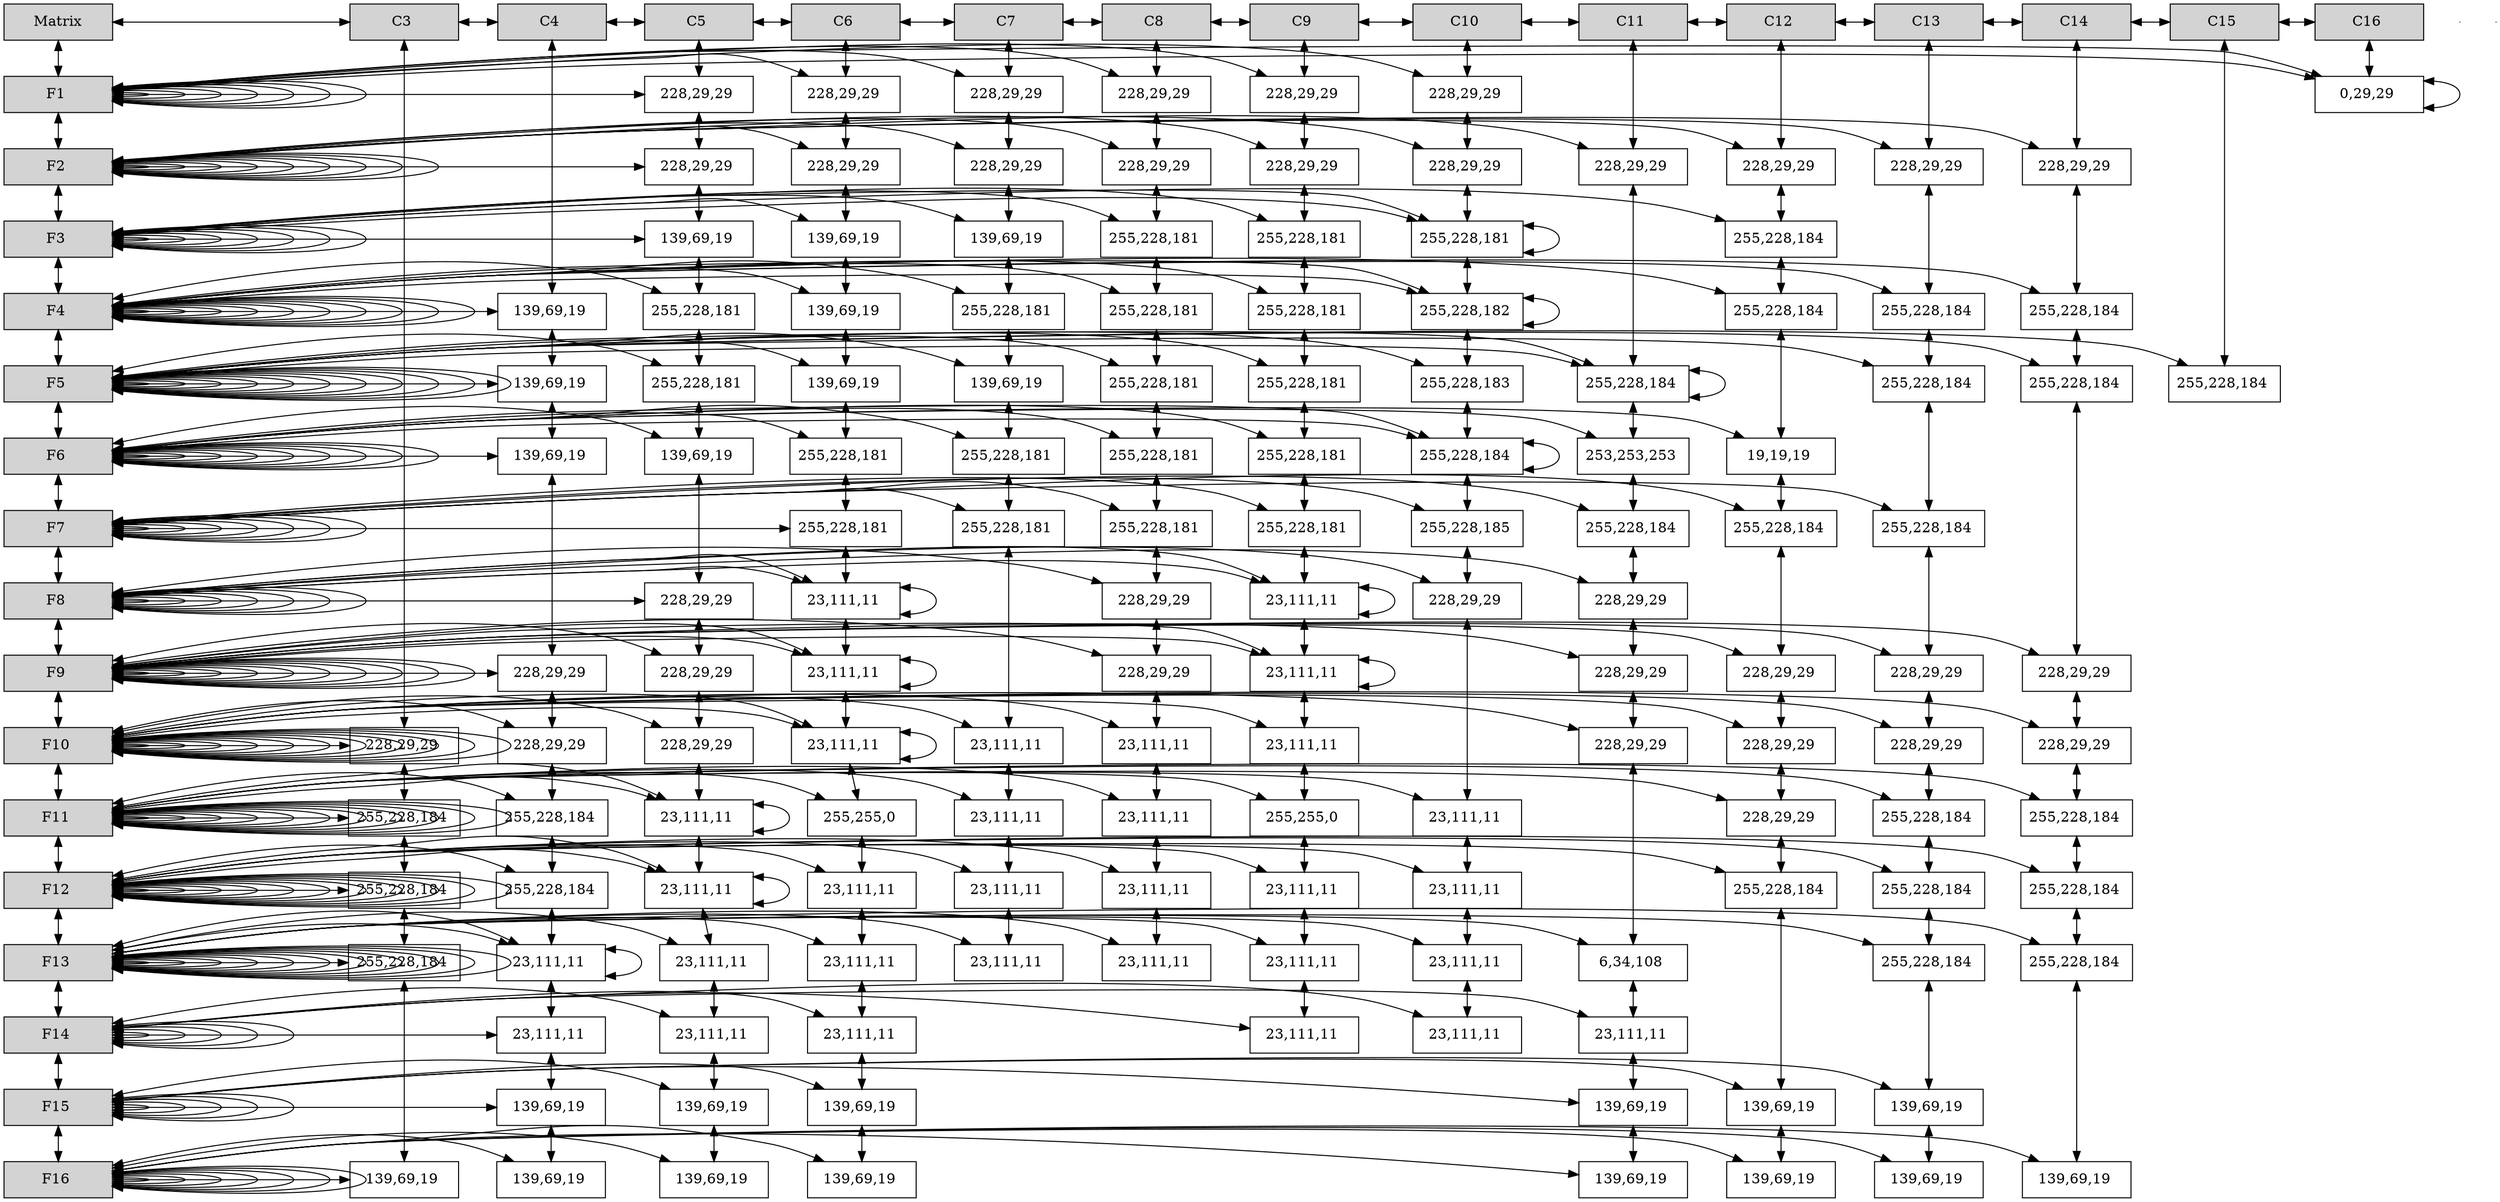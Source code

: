 digraph Sparse_Matrix{
node [shape=box]
graph[nodesep = 0.5];
Terminal [ label = "Matrix", width = 1.5, style = filled, group = 0 ];
e0[ shape = point, width = 0 ]
e1[ shape = point, width = 0 ]
Terminal -> Y1 [dir=both];
Y1[label = "F1 "   width = 1.5 style = filled, group =0];
Y1-> Y1[dir=both];
Y1-> X16_1[dir=both];
{ rank = same; Y1; X16_1 }
Y1[label = "F1 "   width = 1.5 style = filled, group =0];
Y1-> Y1[dir=both];
Y1-> X16_1[dir=both];
{ rank = same; Y1; X16_1 }
Y1[label = "F1 "   width = 1.5 style = filled, group =0];
Y1-> Y1[dir=both];
Y1-> X10_1[dir=both];
{ rank = same; Y1; X10_1 }
Y1[label = "F1 "   width = 1.5 style = filled, group =0];
Y1-> Y1[dir=both];
Y1-> X9_1[dir=both];
{ rank = same; Y1; X9_1 }
Y1[label = "F1 "   width = 1.5 style = filled, group =0];
Y1-> Y1[dir=both];
Y1-> X8_1[dir=both];
{ rank = same; Y1; X8_1 }
Y1[label = "F1 "   width = 1.5 style = filled, group =0];
Y1-> Y1[dir=both];
Y1-> X7_1[dir=both];
{ rank = same; Y1; X7_1 }
Y1[label = "F1 "   width = 1.5 style = filled, group =0];
Y1-> Y1[dir=both];
Y1-> X6_1[dir=both];
{ rank = same; Y1; X6_1 }
Y1[label = "F1 "   width = 1.5 style = filled, group =0];
Y1-> Y2[dir=both];
Y1-> X5_1[dir=both];
{ rank = same; Y1; X5_1 }
Y2[label = "F2 "   width = 1.5 style = filled, group =0];
Y2-> Y2[dir=both];
Y2-> X14_2[dir=both];
{ rank = same; Y2; X14_2 }
Y2[label = "F2 "   width = 1.5 style = filled, group =0];
Y2-> Y2[dir=both];
Y2-> X13_2[dir=both];
{ rank = same; Y2; X13_2 }
Y2[label = "F2 "   width = 1.5 style = filled, group =0];
Y2-> Y2[dir=both];
Y2-> X12_2[dir=both];
{ rank = same; Y2; X12_2 }
Y2[label = "F2 "   width = 1.5 style = filled, group =0];
Y2-> Y2[dir=both];
Y2-> X11_2[dir=both];
{ rank = same; Y2; X11_2 }
Y2[label = "F2 "   width = 1.5 style = filled, group =0];
Y2-> Y2[dir=both];
Y2-> X10_2[dir=both];
{ rank = same; Y2; X10_2 }
Y2[label = "F2 "   width = 1.5 style = filled, group =0];
Y2-> Y2[dir=both];
Y2-> X9_2[dir=both];
{ rank = same; Y2; X9_2 }
Y2[label = "F2 "   width = 1.5 style = filled, group =0];
Y2-> Y2[dir=both];
Y2-> X8_2[dir=both];
{ rank = same; Y2; X8_2 }
Y2[label = "F2 "   width = 1.5 style = filled, group =0];
Y2-> Y2[dir=both];
Y2-> X7_2[dir=both];
{ rank = same; Y2; X7_2 }
Y2[label = "F2 "   width = 1.5 style = filled, group =0];
Y2-> Y2[dir=both];
Y2-> X6_2[dir=both];
{ rank = same; Y2; X6_2 }
Y2[label = "F2 "   width = 1.5 style = filled, group =0];
Y2-> Y3[dir=both];
Y2-> X5_2[dir=both];
{ rank = same; Y2; X5_2 }
Y3[label = "F3 "   width = 1.5 style = filled, group =0];
Y3-> Y3[dir=both];
Y3-> X10_3[dir=both];
{ rank = same; Y3; X10_3 }
Y3[label = "F3 "   width = 1.5 style = filled, group =0];
Y3-> Y3[dir=both];
Y3-> X12_3[dir=both];
{ rank = same; Y3; X12_3 }
Y3[label = "F3 "   width = 1.5 style = filled, group =0];
Y3-> Y3[dir=both];
Y3-> X10_3[dir=both];
{ rank = same; Y3; X10_3 }
Y3[label = "F3 "   width = 1.5 style = filled, group =0];
Y3-> Y3[dir=both];
Y3-> X9_3[dir=both];
{ rank = same; Y3; X9_3 }
Y3[label = "F3 "   width = 1.5 style = filled, group =0];
Y3-> Y3[dir=both];
Y3-> X8_3[dir=both];
{ rank = same; Y3; X8_3 }
Y3[label = "F3 "   width = 1.5 style = filled, group =0];
Y3-> Y3[dir=both];
Y3-> X7_3[dir=both];
{ rank = same; Y3; X7_3 }
Y3[label = "F3 "   width = 1.5 style = filled, group =0];
Y3-> Y3[dir=both];
Y3-> X6_3[dir=both];
{ rank = same; Y3; X6_3 }
Y3[label = "F3 "   width = 1.5 style = filled, group =0];
Y3-> Y4[dir=both];
Y3-> X5_3[dir=both];
{ rank = same; Y3; X5_3 }
Y4[label = "F4 "   width = 1.5 style = filled, group =0];
Y4-> Y4[dir=both];
Y4-> X10_4[dir=both];
{ rank = same; Y4; X10_4 }
Y4[label = "F4 "   width = 1.5 style = filled, group =0];
Y4-> Y4[dir=both];
Y4-> X14_4[dir=both];
{ rank = same; Y4; X14_4 }
Y4[label = "F4 "   width = 1.5 style = filled, group =0];
Y4-> Y4[dir=both];
Y4-> X13_4[dir=both];
{ rank = same; Y4; X13_4 }
Y4[label = "F4 "   width = 1.5 style = filled, group =0];
Y4-> Y4[dir=both];
Y4-> X12_4[dir=both];
{ rank = same; Y4; X12_4 }
Y4[label = "F4 "   width = 1.5 style = filled, group =0];
Y4-> Y4[dir=both];
Y4-> X10_4[dir=both];
{ rank = same; Y4; X10_4 }
Y4[label = "F4 "   width = 1.5 style = filled, group =0];
Y4-> Y4[dir=both];
Y4-> X9_4[dir=both];
{ rank = same; Y4; X9_4 }
Y4[label = "F4 "   width = 1.5 style = filled, group =0];
Y4-> Y4[dir=both];
Y4-> X8_4[dir=both];
{ rank = same; Y4; X8_4 }
Y4[label = "F4 "   width = 1.5 style = filled, group =0];
Y4-> Y4[dir=both];
Y4-> X7_4[dir=both];
{ rank = same; Y4; X7_4 }
Y4[label = "F4 "   width = 1.5 style = filled, group =0];
Y4-> Y4[dir=both];
Y4-> X6_4[dir=both];
{ rank = same; Y4; X6_4 }
Y4[label = "F4 "   width = 1.5 style = filled, group =0];
Y4-> Y4[dir=both];
Y4-> X5_4[dir=both];
{ rank = same; Y4; X5_4 }
Y4[label = "F4 "   width = 1.5 style = filled, group =0];
Y4-> Y5[dir=both];
Y4-> X4_4[dir=both];
{ rank = same; Y4; X4_4 }
Y5[label = "F5 "   width = 1.5 style = filled, group =0];
Y5-> Y5[dir=both];
Y5-> X11_5[dir=both];
{ rank = same; Y5; X11_5 }
Y5[label = "F5 "   width = 1.5 style = filled, group =0];
Y5-> Y5[dir=both];
Y5-> X15_5[dir=both];
{ rank = same; Y5; X15_5 }
Y5[label = "F5 "   width = 1.5 style = filled, group =0];
Y5-> Y5[dir=both];
Y5-> X14_5[dir=both];
{ rank = same; Y5; X14_5 }
Y5[label = "F5 "   width = 1.5 style = filled, group =0];
Y5-> Y5[dir=both];
Y5-> X13_5[dir=both];
{ rank = same; Y5; X13_5 }
Y5[label = "F5 "   width = 1.5 style = filled, group =0];
Y5-> Y5[dir=both];
Y5-> X11_5[dir=both];
{ rank = same; Y5; X11_5 }
Y5[label = "F5 "   width = 1.5 style = filled, group =0];
Y5-> Y5[dir=both];
Y5-> X10_5[dir=both];
{ rank = same; Y5; X10_5 }
Y5[label = "F5 "   width = 1.5 style = filled, group =0];
Y5-> Y5[dir=both];
Y5-> X9_5[dir=both];
{ rank = same; Y5; X9_5 }
Y5[label = "F5 "   width = 1.5 style = filled, group =0];
Y5-> Y5[dir=both];
Y5-> X8_5[dir=both];
{ rank = same; Y5; X8_5 }
Y5[label = "F5 "   width = 1.5 style = filled, group =0];
Y5-> Y5[dir=both];
Y5-> X7_5[dir=both];
{ rank = same; Y5; X7_5 }
Y5[label = "F5 "   width = 1.5 style = filled, group =0];
Y5-> Y5[dir=both];
Y5-> X6_5[dir=both];
{ rank = same; Y5; X6_5 }
Y5[label = "F5 "   width = 1.5 style = filled, group =0];
Y5-> Y5[dir=both];
Y5-> X5_5[dir=both];
{ rank = same; Y5; X5_5 }
Y5[label = "F5 "   width = 1.5 style = filled, group =0];
Y5-> Y6[dir=both];
Y5-> X4_5[dir=both];
{ rank = same; Y5; X4_5 }
Y6[label = "F6 "   width = 1.5 style = filled, group =0];
Y6-> Y6[dir=both];
Y6-> X12_6[dir=both];
{ rank = same; Y6; X12_6 }
Y6[label = "F6 "   width = 1.5 style = filled, group =0];
Y6-> Y6[dir=both];
Y6-> X11_6[dir=both];
{ rank = same; Y6; X11_6 }
Y6[label = "F6 "   width = 1.5 style = filled, group =0];
Y6-> Y6[dir=both];
Y6-> X10_6[dir=both];
{ rank = same; Y6; X10_6 }
Y6[label = "F6 "   width = 1.5 style = filled, group =0];
Y6-> Y6[dir=both];
Y6-> X10_6[dir=both];
{ rank = same; Y6; X10_6 }
Y6[label = "F6 "   width = 1.5 style = filled, group =0];
Y6-> Y6[dir=both];
Y6-> X9_6[dir=both];
{ rank = same; Y6; X9_6 }
Y6[label = "F6 "   width = 1.5 style = filled, group =0];
Y6-> Y6[dir=both];
Y6-> X8_6[dir=both];
{ rank = same; Y6; X8_6 }
Y6[label = "F6 "   width = 1.5 style = filled, group =0];
Y6-> Y6[dir=both];
Y6-> X7_6[dir=both];
{ rank = same; Y6; X7_6 }
Y6[label = "F6 "   width = 1.5 style = filled, group =0];
Y6-> Y6[dir=both];
Y6-> X6_6[dir=both];
{ rank = same; Y6; X6_6 }
Y6[label = "F6 "   width = 1.5 style = filled, group =0];
Y6-> Y6[dir=both];
Y6-> X5_6[dir=both];
{ rank = same; Y6; X5_6 }
Y6[label = "F6 "   width = 1.5 style = filled, group =0];
Y6-> Y7[dir=both];
Y6-> X4_6[dir=both];
{ rank = same; Y6; X4_6 }
Y7[label = "F7 "   width = 1.5 style = filled, group =0];
Y7-> Y7[dir=both];
Y7-> X13_7[dir=both];
{ rank = same; Y7; X13_7 }
Y7[label = "F7 "   width = 1.5 style = filled, group =0];
Y7-> Y7[dir=both];
Y7-> X12_7[dir=both];
{ rank = same; Y7; X12_7 }
Y7[label = "F7 "   width = 1.5 style = filled, group =0];
Y7-> Y7[dir=both];
Y7-> X11_7[dir=both];
{ rank = same; Y7; X11_7 }
Y7[label = "F7 "   width = 1.5 style = filled, group =0];
Y7-> Y7[dir=both];
Y7-> X10_7[dir=both];
{ rank = same; Y7; X10_7 }
Y7[label = "F7 "   width = 1.5 style = filled, group =0];
Y7-> Y7[dir=both];
Y7-> X9_7[dir=both];
{ rank = same; Y7; X9_7 }
Y7[label = "F7 "   width = 1.5 style = filled, group =0];
Y7-> Y7[dir=both];
Y7-> X8_7[dir=both];
{ rank = same; Y7; X8_7 }
Y7[label = "F7 "   width = 1.5 style = filled, group =0];
Y7-> Y7[dir=both];
Y7-> X7_7[dir=both];
{ rank = same; Y7; X7_7 }
Y7[label = "F7 "   width = 1.5 style = filled, group =0];
Y7-> Y8[dir=both];
Y7-> X6_7[dir=both];
{ rank = same; Y7; X6_7 }
Y8[label = "F8 "   width = 1.5 style = filled, group =0];
Y8-> Y8[dir=both];
Y8-> X11_8[dir=both];
{ rank = same; Y8; X11_8 }
Y8[label = "F8 "   width = 1.5 style = filled, group =0];
Y8-> Y8[dir=both];
Y8-> X10_8[dir=both];
{ rank = same; Y8; X10_8 }
Y8[label = "F8 "   width = 1.5 style = filled, group =0];
Y8-> Y8[dir=both];
Y8-> X9_8[dir=both];
{ rank = same; Y8; X9_8 }
Y8[label = "F8 "   width = 1.5 style = filled, group =0];
Y8-> Y8[dir=both];
Y8-> X8_8[dir=both];
{ rank = same; Y8; X8_8 }
Y8[label = "F8 "   width = 1.5 style = filled, group =0];
Y8-> Y8[dir=both];
Y8-> X6_8[dir=both];
{ rank = same; Y8; X6_8 }
Y8[label = "F8 "   width = 1.5 style = filled, group =0];
Y8-> Y8[dir=both];
Y8-> X5_8[dir=both];
{ rank = same; Y8; X5_8 }
Y8[label = "F8 "   width = 1.5 style = filled, group =0];
Y8-> Y8[dir=both];
Y8-> X9_8[dir=both];
{ rank = same; Y8; X9_8 }
Y8[label = "F8 "   width = 1.5 style = filled, group =0];
Y8-> Y9[dir=both];
Y8-> X6_8[dir=both];
{ rank = same; Y8; X6_8 }
Y9[label = "F9 "   width = 1.5 style = filled, group =0];
Y9-> Y9[dir=both];
Y9-> X14_9[dir=both];
{ rank = same; Y9; X14_9 }
Y9[label = "F9 "   width = 1.5 style = filled, group =0];
Y9-> Y9[dir=both];
Y9-> X13_9[dir=both];
{ rank = same; Y9; X13_9 }
Y9[label = "F9 "   width = 1.5 style = filled, group =0];
Y9-> Y9[dir=both];
Y9-> X12_9[dir=both];
{ rank = same; Y9; X12_9 }
Y9[label = "F9 "   width = 1.5 style = filled, group =0];
Y9-> Y9[dir=both];
Y9-> X11_9[dir=both];
{ rank = same; Y9; X11_9 }
Y9[label = "F9 "   width = 1.5 style = filled, group =0];
Y9-> Y9[dir=both];
Y9-> X9_9[dir=both];
{ rank = same; Y9; X9_9 }
Y9[label = "F9 "   width = 1.5 style = filled, group =0];
Y9-> Y9[dir=both];
Y9-> X8_9[dir=both];
{ rank = same; Y9; X8_9 }
Y9[label = "F9 "   width = 1.5 style = filled, group =0];
Y9-> Y9[dir=both];
Y9-> X6_9[dir=both];
{ rank = same; Y9; X6_9 }
Y9[label = "F9 "   width = 1.5 style = filled, group =0];
Y9-> Y9[dir=both];
Y9-> X5_9[dir=both];
{ rank = same; Y9; X5_9 }
Y9[label = "F9 "   width = 1.5 style = filled, group =0];
Y9-> Y9[dir=both];
Y9-> X4_9[dir=both];
{ rank = same; Y9; X4_9 }
Y9[label = "F9 "   width = 1.5 style = filled, group =0];
Y9-> Y9[dir=both];
Y9-> X9_9[dir=both];
{ rank = same; Y9; X9_9 }
Y9[label = "F9 "   width = 1.5 style = filled, group =0];
Y9-> Y10[dir=both];
Y9-> X6_9[dir=both];
{ rank = same; Y9; X6_9 }
Y10[label = "F10 "   width = 1.5 style = filled, group =0];
Y10-> Y10[dir=both];
Y10-> X14_10[dir=both];
{ rank = same; Y10; X14_10 }
Y10[label = "F10 "   width = 1.5 style = filled, group =0];
Y10-> Y10[dir=both];
Y10-> X13_10[dir=both];
{ rank = same; Y10; X13_10 }
Y10[label = "F10 "   width = 1.5 style = filled, group =0];
Y10-> Y10[dir=both];
Y10-> X12_10[dir=both];
{ rank = same; Y10; X12_10 }
Y10[label = "F10 "   width = 1.5 style = filled, group =0];
Y10-> Y10[dir=both];
Y10-> X11_10[dir=both];
{ rank = same; Y10; X11_10 }
Y10[label = "F10 "   width = 1.5 style = filled, group =0];
Y10-> Y10[dir=both];
Y10-> X6_10[dir=both];
{ rank = same; Y10; X6_10 }
Y10[label = "F10 "   width = 1.5 style = filled, group =0];
Y10-> Y10[dir=both];
Y10-> X5_10[dir=both];
{ rank = same; Y10; X5_10 }
Y10[label = "F10 "   width = 1.5 style = filled, group =0];
Y10-> Y10[dir=both];
Y10-> X4_10[dir=both];
{ rank = same; Y10; X4_10 }
Y10[label = "F10 "   width = 1.5 style = filled, group =0];
Y10-> Y10[dir=both];
Y10-> X3_10[dir=both];
{ rank = same; Y10; X3_10 }
Y10[label = "F10 "   width = 1.5 style = filled, group =0];
Y10-> Y10[dir=both];
Y10-> X9_10[dir=both];
{ rank = same; Y10; X9_10 }
Y10[label = "F10 "   width = 1.5 style = filled, group =0];
Y10-> Y10[dir=both];
Y10-> X8_10[dir=both];
{ rank = same; Y10; X8_10 }
Y10[label = "F10 "   width = 1.5 style = filled, group =0];
Y10-> Y10[dir=both];
Y10-> X7_10[dir=both];
{ rank = same; Y10; X7_10 }
Y10[label = "F10 "   width = 1.5 style = filled, group =0];
Y10-> Y11[dir=both];
Y10-> X6_10[dir=both];
{ rank = same; Y10; X6_10 }
Y11[label = "F11 "   width = 1.5 style = filled, group =0];
Y11-> Y11[dir=both];
Y11-> X14_11[dir=both];
{ rank = same; Y11; X14_11 }
Y11[label = "F11 "   width = 1.5 style = filled, group =0];
Y11-> Y11[dir=both];
Y11-> X13_11[dir=both];
{ rank = same; Y11; X13_11 }
Y11[label = "F11 "   width = 1.5 style = filled, group =0];
Y11-> Y11[dir=both];
Y11-> X4_11[dir=both];
{ rank = same; Y11; X4_11 }
Y11[label = "F11 "   width = 1.5 style = filled, group =0];
Y11-> Y11[dir=both];
Y11-> X3_11[dir=both];
{ rank = same; Y11; X3_11 }
Y11[label = "F11 "   width = 1.5 style = filled, group =0];
Y11-> Y11[dir=both];
Y11-> X12_11[dir=both];
{ rank = same; Y11; X12_11 }
Y11[label = "F11 "   width = 1.5 style = filled, group =0];
Y11-> Y11[dir=both];
Y11-> X5_11[dir=both];
{ rank = same; Y11; X5_11 }
Y11[label = "F11 "   width = 1.5 style = filled, group =0];
Y11-> Y11[dir=both];
Y11-> X10_11[dir=both];
{ rank = same; Y11; X10_11 }
Y11[label = "F11 "   width = 1.5 style = filled, group =0];
Y11-> Y11[dir=both];
Y11-> X9_11[dir=both];
{ rank = same; Y11; X9_11 }
Y11[label = "F11 "   width = 1.5 style = filled, group =0];
Y11-> Y11[dir=both];
Y11-> X8_11[dir=both];
{ rank = same; Y11; X8_11 }
Y11[label = "F11 "   width = 1.5 style = filled, group =0];
Y11-> Y11[dir=both];
Y11-> X7_11[dir=both];
{ rank = same; Y11; X7_11 }
Y11[label = "F11 "   width = 1.5 style = filled, group =0];
Y11-> Y11[dir=both];
Y11-> X6_11[dir=both];
{ rank = same; Y11; X6_11 }
Y11[label = "F11 "   width = 1.5 style = filled, group =0];
Y11-> Y12[dir=both];
Y11-> X5_11[dir=both];
{ rank = same; Y11; X5_11 }
Y12[label = "F12 "   width = 1.5 style = filled, group =0];
Y12-> Y12[dir=both];
Y12-> X14_12[dir=both];
{ rank = same; Y12; X14_12 }
Y12[label = "F12 "   width = 1.5 style = filled, group =0];
Y12-> Y12[dir=both];
Y12-> X13_12[dir=both];
{ rank = same; Y12; X13_12 }
Y12[label = "F12 "   width = 1.5 style = filled, group =0];
Y12-> Y12[dir=both];
Y12-> X12_12[dir=both];
{ rank = same; Y12; X12_12 }
Y12[label = "F12 "   width = 1.5 style = filled, group =0];
Y12-> Y12[dir=both];
Y12-> X5_12[dir=both];
{ rank = same; Y12; X5_12 }
Y12[label = "F12 "   width = 1.5 style = filled, group =0];
Y12-> Y12[dir=both];
Y12-> X4_12[dir=both];
{ rank = same; Y12; X4_12 }
Y12[label = "F12 "   width = 1.5 style = filled, group =0];
Y12-> Y12[dir=both];
Y12-> X3_12[dir=both];
{ rank = same; Y12; X3_12 }
Y12[label = "F12 "   width = 1.5 style = filled, group =0];
Y12-> Y12[dir=both];
Y12-> X10_12[dir=both];
{ rank = same; Y12; X10_12 }
Y12[label = "F12 "   width = 1.5 style = filled, group =0];
Y12-> Y12[dir=both];
Y12-> X9_12[dir=both];
{ rank = same; Y12; X9_12 }
Y12[label = "F12 "   width = 1.5 style = filled, group =0];
Y12-> Y12[dir=both];
Y12-> X8_12[dir=both];
{ rank = same; Y12; X8_12 }
Y12[label = "F12 "   width = 1.5 style = filled, group =0];
Y12-> Y12[dir=both];
Y12-> X7_12[dir=both];
{ rank = same; Y12; X7_12 }
Y12[label = "F12 "   width = 1.5 style = filled, group =0];
Y12-> Y12[dir=both];
Y12-> X6_12[dir=both];
{ rank = same; Y12; X6_12 }
Y12[label = "F12 "   width = 1.5 style = filled, group =0];
Y12-> Y13[dir=both];
Y12-> X5_12[dir=both];
{ rank = same; Y12; X5_12 }
Y13[label = "F13 "   width = 1.5 style = filled, group =0];
Y13-> Y13[dir=both];
Y13-> X14_13[dir=both];
{ rank = same; Y13; X14_13 }
Y13[label = "F13 "   width = 1.5 style = filled, group =0];
Y13-> Y13[dir=both];
Y13-> X13_13[dir=both];
{ rank = same; Y13; X13_13 }
Y13[label = "F13 "   width = 1.5 style = filled, group =0];
Y13-> Y13[dir=both];
Y13-> X4_13[dir=both];
{ rank = same; Y13; X4_13 }
Y13[label = "F13 "   width = 1.5 style = filled, group =0];
Y13-> Y13[dir=both];
Y13-> X3_13[dir=both];
{ rank = same; Y13; X3_13 }
Y13[label = "F13 "   width = 1.5 style = filled, group =0];
Y13-> Y13[dir=both];
Y13-> X11_13[dir=both];
{ rank = same; Y13; X11_13 }
Y13[label = "F13 "   width = 1.5 style = filled, group =0];
Y13-> Y13[dir=both];
Y13-> X10_13[dir=both];
{ rank = same; Y13; X10_13 }
Y13[label = "F13 "   width = 1.5 style = filled, group =0];
Y13-> Y13[dir=both];
Y13-> X9_13[dir=both];
{ rank = same; Y13; X9_13 }
Y13[label = "F13 "   width = 1.5 style = filled, group =0];
Y13-> Y13[dir=both];
Y13-> X8_13[dir=both];
{ rank = same; Y13; X8_13 }
Y13[label = "F13 "   width = 1.5 style = filled, group =0];
Y13-> Y13[dir=both];
Y13-> X7_13[dir=both];
{ rank = same; Y13; X7_13 }
Y13[label = "F13 "   width = 1.5 style = filled, group =0];
Y13-> Y13[dir=both];
Y13-> X6_13[dir=both];
{ rank = same; Y13; X6_13 }
Y13[label = "F13 "   width = 1.5 style = filled, group =0];
Y13-> Y13[dir=both];
Y13-> X5_13[dir=both];
{ rank = same; Y13; X5_13 }
Y13[label = "F13 "   width = 1.5 style = filled, group =0];
Y13-> Y14[dir=both];
Y13-> X4_13[dir=both];
{ rank = same; Y13; X4_13 }
Y14[label = "F14 "   width = 1.5 style = filled, group =0];
Y14-> Y14[dir=both];
Y14-> X11_14[dir=both];
{ rank = same; Y14; X11_14 }
Y14[label = "F14 "   width = 1.5 style = filled, group =0];
Y14-> Y14[dir=both];
Y14-> X10_14[dir=both];
{ rank = same; Y14; X10_14 }
Y14[label = "F14 "   width = 1.5 style = filled, group =0];
Y14-> Y14[dir=both];
Y14-> X9_14[dir=both];
{ rank = same; Y14; X9_14 }
Y14[label = "F14 "   width = 1.5 style = filled, group =0];
Y14-> Y14[dir=both];
Y14-> X6_14[dir=both];
{ rank = same; Y14; X6_14 }
Y14[label = "F14 "   width = 1.5 style = filled, group =0];
Y14-> Y14[dir=both];
Y14-> X5_14[dir=both];
{ rank = same; Y14; X5_14 }
Y14[label = "F14 "   width = 1.5 style = filled, group =0];
Y14-> Y15[dir=both];
Y14-> X4_14[dir=both];
{ rank = same; Y14; X4_14 }
Y15[label = "F15 "   width = 1.5 style = filled, group =0];
Y15-> Y15[dir=both];
Y15-> X13_15[dir=both];
{ rank = same; Y15; X13_15 }
Y15[label = "F15 "   width = 1.5 style = filled, group =0];
Y15-> Y15[dir=both];
Y15-> X12_15[dir=both];
{ rank = same; Y15; X12_15 }
Y15[label = "F15 "   width = 1.5 style = filled, group =0];
Y15-> Y15[dir=both];
Y15-> X11_15[dir=both];
{ rank = same; Y15; X11_15 }
Y15[label = "F15 "   width = 1.5 style = filled, group =0];
Y15-> Y15[dir=both];
Y15-> X6_15[dir=both];
{ rank = same; Y15; X6_15 }
Y15[label = "F15 "   width = 1.5 style = filled, group =0];
Y15-> Y15[dir=both];
Y15-> X5_15[dir=both];
{ rank = same; Y15; X5_15 }
Y15[label = "F15 "   width = 1.5 style = filled, group =0];
Y15-> Y16[dir=both];
Y15-> X4_15[dir=both];
{ rank = same; Y15; X4_15 }
Y16[label = "F16 "   width = 1.5 style = filled, group =0];
Y16-> Y16[dir=both];
Y16-> X14_16[dir=both];
{ rank = same; Y16; X14_16 }
Y16[label = "F16 "   width = 1.5 style = filled, group =0];
Y16-> Y16[dir=both];
Y16-> X13_16[dir=both];
{ rank = same; Y16; X13_16 }
Y16[label = "F16 "   width = 1.5 style = filled, group =0];
Y16-> Y16[dir=both];
Y16-> X12_16[dir=both];
{ rank = same; Y16; X12_16 }
Y16[label = "F16 "   width = 1.5 style = filled, group =0];
Y16-> Y16[dir=both];
Y16-> X11_16[dir=both];
{ rank = same; Y16; X11_16 }
Y16[label = "F16 "   width = 1.5 style = filled, group =0];
Y16-> Y16[dir=both];
Y16-> X6_16[dir=both];
{ rank = same; Y16; X6_16 }
Y16[label = "F16 "   width = 1.5 style = filled, group =0];
Y16-> Y16[dir=both];
Y16-> X5_16[dir=both];
{ rank = same; Y16; X5_16 }
Y16[label = "F16 "   width = 1.5 style = filled, group =0];
Y16-> Y16[dir=both];
Y16-> X4_16[dir=both];
{ rank = same; Y16; X4_16 }
Y16[label = "F16 "   width = 1.5 style = filled,group =0];
Y16-> X3_16[dir=both];
{ rank = same; Y16; X3_16 }
Terminal -> X3 [dir=both];
X3[label = "C3 "   width = 1.5 style = filled, group =3];
X3-> X4[dir=both];
{ rank = same; Terminal; X3 }
X3_10[label = "228,29,29 "   width = 1.5, group =3];
X3-> X3_10[dir=both];
X3_11[label = "255,228,184 "   width = 1.5, group =3];
X3_10-> X3_11[dir=both];
X3_12[label = "255,228,184 "   width = 1.5, group =3];
X3_11-> X3_12[dir=both];
X3_13[label = "255,228,184 "   width = 1.5, group =3];
X3_12-> X3_13[dir=both];
X3_16[label = "139,69,19 "   width = 1.5, group =3];
X3_13-> X3_16[dir=both];
X4[label = "C4 "   width = 1.5 style = filled, group =4];
X4-> X5[dir=both];
{ rank = same; Terminal; X4 }
X4_4[label = "139,69,19 "   width = 1.5, group =4];
X4-> X4_4[dir=both];
X4_5[label = "139,69,19 "   width = 1.5, group =4];
X4_4-> X4_5[dir=both];
X4_6[label = "139,69,19 "   width = 1.5, group =4];
X4_5-> X4_6[dir=both];
X4_9[label = "228,29,29 "   width = 1.5, group =4];
X4_6-> X4_9[dir=both];
X4_10[label = "228,29,29 "   width = 1.5, group =4];
X4_9-> X4_10[dir=both];
X4_11[label = "255,228,184 "   width = 1.5, group =4];
X4_10-> X4_11[dir=both];
X4_12[label = "255,228,184 "   width = 1.5, group =4];
X4_11-> X4_12[dir=both];
X4_13[label = "255,228,184 "   width = 1.5, group =4];
X4_12-> X4_13[dir=both];
X4_13[label = "23,111,11 "   width = 1.5, group =4];
X4_13-> X4_13[dir=both];
X4_14[label = "23,111,11 "   width = 1.5, group =4];
X4_13-> X4_14[dir=both];
X4_15[label = "139,69,19 "   width = 1.5, group =4];
X4_14-> X4_15[dir=both];
X4_16[label = "139,69,19 "   width = 1.5, group =4];
X4_15-> X4_16[dir=both];
X5[label = "C5 "   width = 1.5 style = filled, group =5];
X5-> X6[dir=both];
{ rank = same; Terminal; X5 }
X5_1[label = "228,29,29 "   width = 1.5, group =5];
X5-> X5_1[dir=both];
X5_2[label = "228,29,29 "   width = 1.5, group =5];
X5_1-> X5_2[dir=both];
X5_3[label = "139,69,19 "   width = 1.5, group =5];
X5_2-> X5_3[dir=both];
X5_4[label = "255,228,181 "   width = 1.5, group =5];
X5_3-> X5_4[dir=both];
X5_5[label = "255,228,181 "   width = 1.5, group =5];
X5_4-> X5_5[dir=both];
X5_6[label = "139,69,19 "   width = 1.5, group =5];
X5_5-> X5_6[dir=both];
X5_8[label = "228,29,29 "   width = 1.5, group =5];
X5_6-> X5_8[dir=both];
X5_9[label = "228,29,29 "   width = 1.5, group =5];
X5_8-> X5_9[dir=both];
X5_10[label = "228,29,29 "   width = 1.5, group =5];
X5_9-> X5_10[dir=both];
X5_11[label = "228,29,29 "   width = 1.5, group =5];
X5_10-> X5_11[dir=both];
X5_11[label = "23,111,11 "   width = 1.5, group =5];
X5_11-> X5_11[dir=both];
X5_12[label = "255,228,184 "   width = 1.5, group =5];
X5_11-> X5_12[dir=both];
X5_12[label = "23,111,11 "   width = 1.5, group =5];
X5_12-> X5_12[dir=both];
X5_13[label = "23,111,11 "   width = 1.5, group =5];
X5_12-> X5_13[dir=both];
X5_14[label = "23,111,11 "   width = 1.5, group =5];
X5_13-> X5_14[dir=both];
X5_15[label = "139,69,19 "   width = 1.5, group =5];
X5_14-> X5_15[dir=both];
X5_16[label = "139,69,19 "   width = 1.5, group =5];
X5_15-> X5_16[dir=both];
X6[label = "C6 "   width = 1.5 style = filled, group =6];
X6-> X7[dir=both];
{ rank = same; Terminal; X6 }
X6_1[label = "228,29,29 "   width = 1.5, group =6];
X6-> X6_1[dir=both];
X6_2[label = "228,29,29 "   width = 1.5, group =6];
X6_1-> X6_2[dir=both];
X6_3[label = "139,69,19 "   width = 1.5, group =6];
X6_2-> X6_3[dir=both];
X6_4[label = "139,69,19 "   width = 1.5, group =6];
X6_3-> X6_4[dir=both];
X6_5[label = "139,69,19 "   width = 1.5, group =6];
X6_4-> X6_5[dir=both];
X6_6[label = "255,228,181 "   width = 1.5, group =6];
X6_5-> X6_6[dir=both];
X6_7[label = "255,228,181 "   width = 1.5, group =6];
X6_6-> X6_7[dir=both];
X6_8[label = "228,29,29 "   width = 1.5, group =6];
X6_7-> X6_8[dir=both];
X6_8[label = "23,111,11 "   width = 1.5, group =6];
X6_8-> X6_8[dir=both];
X6_9[label = "228,29,29 "   width = 1.5, group =6];
X6_8-> X6_9[dir=both];
X6_9[label = "23,111,11 "   width = 1.5, group =6];
X6_9-> X6_9[dir=both];
X6_10[label = "228,29,29 "   width = 1.5, group =6];
X6_9-> X6_10[dir=both];
X6_10[label = "23,111,11 "   width = 1.5, group =6];
X6_10-> X6_10[dir=both];
X6_11[label = "255,255,0 "   width = 1.5, group =6];
X6_10-> X6_11[dir=both];
X6_12[label = "23,111,11 "   width = 1.5, group =6];
X6_11-> X6_12[dir=both];
X6_13[label = "23,111,11 "   width = 1.5, group =6];
X6_12-> X6_13[dir=both];
X6_14[label = "23,111,11 "   width = 1.5, group =6];
X6_13-> X6_14[dir=both];
X6_15[label = "139,69,19 "   width = 1.5, group =6];
X6_14-> X6_15[dir=both];
X6_16[label = "139,69,19 "   width = 1.5, group =6];
X6_15-> X6_16[dir=both];
X7[label = "C7 "   width = 1.5 style = filled, group =7];
X7-> X8[dir=both];
{ rank = same; Terminal; X7 }
X7_1[label = "228,29,29 "   width = 1.5, group =7];
X7-> X7_1[dir=both];
X7_2[label = "228,29,29 "   width = 1.5, group =7];
X7_1-> X7_2[dir=both];
X7_3[label = "139,69,19 "   width = 1.5, group =7];
X7_2-> X7_3[dir=both];
X7_4[label = "255,228,181 "   width = 1.5, group =7];
X7_3-> X7_4[dir=both];
X7_5[label = "139,69,19 "   width = 1.5, group =7];
X7_4-> X7_5[dir=both];
X7_6[label = "255,228,181 "   width = 1.5, group =7];
X7_5-> X7_6[dir=both];
X7_7[label = "255,228,181 "   width = 1.5, group =7];
X7_6-> X7_7[dir=both];
X7_10[label = "23,111,11 "   width = 1.5, group =7];
X7_7-> X7_10[dir=both];
X7_11[label = "23,111,11 "   width = 1.5, group =7];
X7_10-> X7_11[dir=both];
X7_12[label = "23,111,11 "   width = 1.5, group =7];
X7_11-> X7_12[dir=both];
X7_13[label = "23,111,11 "   width = 1.5, group =7];
X7_12-> X7_13[dir=both];
X8[label = "C8 "   width = 1.5 style = filled, group =8];
X8-> X9[dir=both];
{ rank = same; Terminal; X8 }
X8_1[label = "228,29,29 "   width = 1.5, group =8];
X8-> X8_1[dir=both];
X8_2[label = "228,29,29 "   width = 1.5, group =8];
X8_1-> X8_2[dir=both];
X8_3[label = "255,228,181 "   width = 1.5, group =8];
X8_2-> X8_3[dir=both];
X8_4[label = "255,228,181 "   width = 1.5, group =8];
X8_3-> X8_4[dir=both];
X8_5[label = "255,228,181 "   width = 1.5, group =8];
X8_4-> X8_5[dir=both];
X8_6[label = "255,228,181 "   width = 1.5, group =8];
X8_5-> X8_6[dir=both];
X8_7[label = "255,228,181 "   width = 1.5, group =8];
X8_6-> X8_7[dir=both];
X8_8[label = "228,29,29 "   width = 1.5, group =8];
X8_7-> X8_8[dir=both];
X8_9[label = "228,29,29 "   width = 1.5, group =8];
X8_8-> X8_9[dir=both];
X8_10[label = "23,111,11 "   width = 1.5, group =8];
X8_9-> X8_10[dir=both];
X8_11[label = "23,111,11 "   width = 1.5, group =8];
X8_10-> X8_11[dir=both];
X8_12[label = "23,111,11 "   width = 1.5, group =8];
X8_11-> X8_12[dir=both];
X8_13[label = "23,111,11 "   width = 1.5, group =8];
X8_12-> X8_13[dir=both];
X9[label = "C9 "   width = 1.5 style = filled, group =9];
X9-> X10[dir=both];
{ rank = same; Terminal; X9 }
X9_1[label = "228,29,29 "   width = 1.5, group =9];
X9-> X9_1[dir=both];
X9_2[label = "228,29,29 "   width = 1.5, group =9];
X9_1-> X9_2[dir=both];
X9_3[label = "255,228,181 "   width = 1.5, group =9];
X9_2-> X9_3[dir=both];
X9_4[label = "255,228,181 "   width = 1.5, group =9];
X9_3-> X9_4[dir=both];
X9_5[label = "255,228,181 "   width = 1.5, group =9];
X9_4-> X9_5[dir=both];
X9_6[label = "255,228,181 "   width = 1.5, group =9];
X9_5-> X9_6[dir=both];
X9_7[label = "255,228,181 "   width = 1.5, group =9];
X9_6-> X9_7[dir=both];
X9_8[label = "228,29,29 "   width = 1.5, group =9];
X9_7-> X9_8[dir=both];
X9_8[label = "23,111,11 "   width = 1.5, group =9];
X9_8-> X9_8[dir=both];
X9_9[label = "228,29,29 "   width = 1.5, group =9];
X9_8-> X9_9[dir=both];
X9_9[label = "23,111,11 "   width = 1.5, group =9];
X9_9-> X9_9[dir=both];
X9_10[label = "23,111,11 "   width = 1.5, group =9];
X9_9-> X9_10[dir=both];
X9_11[label = "255,255,0 "   width = 1.5, group =9];
X9_10-> X9_11[dir=both];
X9_12[label = "23,111,11 "   width = 1.5, group =9];
X9_11-> X9_12[dir=both];
X9_13[label = "23,111,11 "   width = 1.5, group =9];
X9_12-> X9_13[dir=both];
X9_14[label = "23,111,11 "   width = 1.5, group =9];
X9_13-> X9_14[dir=both];
X10[label = "C10 "   width = 1.5 style = filled, group =10];
X10-> X11[dir=both];
{ rank = same; Terminal; X10 }
X10_1[label = "228,29,29 "   width = 1.5, group =10];
X10-> X10_1[dir=both];
X10_2[label = "228,29,29 "   width = 1.5, group =10];
X10_1-> X10_2[dir=both];
X10_3[label = "19,19,19 "   width = 1.5, group =10];
X10_2-> X10_3[dir=both];
X10_3[label = "255,228,181 "   width = 1.5, group =10];
X10_3-> X10_3[dir=both];
X10_4[label = "19,19,19 "   width = 1.5, group =10];
X10_3-> X10_4[dir=both];
X10_4[label = "255,228,182 "   width = 1.5, group =10];
X10_4-> X10_4[dir=both];
X10_5[label = "255,228,183 "   width = 1.5, group =10];
X10_4-> X10_5[dir=both];
X10_6[label = "19,19,19 "   width = 1.5, group =10];
X10_5-> X10_6[dir=both];
X10_6[label = "255,228,184 "   width = 1.5, group =10];
X10_6-> X10_6[dir=both];
X10_7[label = "255,228,185 "   width = 1.5, group =10];
X10_6-> X10_7[dir=both];
X10_8[label = "228,29,29 "   width = 1.5, group =10];
X10_7-> X10_8[dir=both];
X10_11[label = "23,111,11 "   width = 1.5, group =10];
X10_8-> X10_11[dir=both];
X10_12[label = "23,111,11 "   width = 1.5, group =10];
X10_11-> X10_12[dir=both];
X10_13[label = "23,111,11 "   width = 1.5, group =10];
X10_12-> X10_13[dir=both];
X10_14[label = "23,111,11 "   width = 1.5, group =10];
X10_13-> X10_14[dir=both];
X11[label = "C11 "   width = 1.5 style = filled, group =11];
X11-> X12[dir=both];
{ rank = same; Terminal; X11 }
X11_2[label = "228,29,29 "   width = 1.5, group =11];
X11-> X11_2[dir=both];
X11_5[label = "19,19,19 "   width = 1.5, group =11];
X11_2-> X11_5[dir=both];
X11_5[label = "255,228,184 "   width = 1.5, group =11];
X11_5-> X11_5[dir=both];
X11_6[label = "253,253,253 "   width = 1.5, group =11];
X11_5-> X11_6[dir=both];
X11_7[label = "255,228,184 "   width = 1.5, group =11];
X11_6-> X11_7[dir=both];
X11_8[label = "228,29,29 "   width = 1.5, group =11];
X11_7-> X11_8[dir=both];
X11_9[label = "228,29,29 "   width = 1.5, group =11];
X11_8-> X11_9[dir=both];
X11_10[label = "228,29,29 "   width = 1.5, group =11];
X11_9-> X11_10[dir=both];
X11_13[label = "6,34,108 "   width = 1.5, group =11];
X11_10-> X11_13[dir=both];
X11_14[label = "23,111,11 "   width = 1.5, group =11];
X11_13-> X11_14[dir=both];
X11_15[label = "139,69,19 "   width = 1.5, group =11];
X11_14-> X11_15[dir=both];
X11_16[label = "139,69,19 "   width = 1.5, group =11];
X11_15-> X11_16[dir=both];
X12[label = "C12 "   width = 1.5 style = filled, group =12];
X12-> X13[dir=both];
{ rank = same; Terminal; X12 }
X12_2[label = "228,29,29 "   width = 1.5, group =12];
X12-> X12_2[dir=both];
X12_3[label = "255,228,184 "   width = 1.5, group =12];
X12_2-> X12_3[dir=both];
X12_4[label = "255,228,184 "   width = 1.5, group =12];
X12_3-> X12_4[dir=both];
X12_6[label = "19,19,19 "   width = 1.5, group =12];
X12_4-> X12_6[dir=both];
X12_7[label = "255,228,184 "   width = 1.5, group =12];
X12_6-> X12_7[dir=both];
X12_9[label = "228,29,29 "   width = 1.5, group =12];
X12_7-> X12_9[dir=both];
X12_10[label = "228,29,29 "   width = 1.5, group =12];
X12_9-> X12_10[dir=both];
X12_11[label = "228,29,29 "   width = 1.5, group =12];
X12_10-> X12_11[dir=both];
X12_12[label = "255,228,184 "   width = 1.5, group =12];
X12_11-> X12_12[dir=both];
X12_15[label = "139,69,19 "   width = 1.5, group =12];
X12_12-> X12_15[dir=both];
X12_16[label = "139,69,19 "   width = 1.5, group =12];
X12_15-> X12_16[dir=both];
X13[label = "C13 "   width = 1.5 style = filled, group =13];
X13-> X14[dir=both];
{ rank = same; Terminal; X13 }
X13_2[label = "228,29,29 "   width = 1.5, group =13];
X13-> X13_2[dir=both];
X13_4[label = "255,228,184 "   width = 1.5, group =13];
X13_2-> X13_4[dir=both];
X13_5[label = "255,228,184 "   width = 1.5, group =13];
X13_4-> X13_5[dir=both];
X13_7[label = "255,228,184 "   width = 1.5, group =13];
X13_5-> X13_7[dir=both];
X13_9[label = "228,29,29 "   width = 1.5, group =13];
X13_7-> X13_9[dir=both];
X13_10[label = "228,29,29 "   width = 1.5, group =13];
X13_9-> X13_10[dir=both];
X13_11[label = "255,228,184 "   width = 1.5, group =13];
X13_10-> X13_11[dir=both];
X13_12[label = "255,228,184 "   width = 1.5, group =13];
X13_11-> X13_12[dir=both];
X13_13[label = "255,228,184 "   width = 1.5, group =13];
X13_12-> X13_13[dir=both];
X13_15[label = "139,69,19 "   width = 1.5, group =13];
X13_13-> X13_15[dir=both];
X13_16[label = "139,69,19 "   width = 1.5, group =13];
X13_15-> X13_16[dir=both];
X14[label = "C14 "   width = 1.5 style = filled, group =14];
X14-> X15[dir=both];
{ rank = same; Terminal; X14 }
X14_2[label = "228,29,29 "   width = 1.5, group =14];
X14-> X14_2[dir=both];
X14_4[label = "255,228,184 "   width = 1.5, group =14];
X14_2-> X14_4[dir=both];
X14_5[label = "255,228,184 "   width = 1.5, group =14];
X14_4-> X14_5[dir=both];
X14_9[label = "228,29,29 "   width = 1.5, group =14];
X14_5-> X14_9[dir=both];
X14_10[label = "228,29,29 "   width = 1.5, group =14];
X14_9-> X14_10[dir=both];
X14_11[label = "255,228,184 "   width = 1.5, group =14];
X14_10-> X14_11[dir=both];
X14_12[label = "255,228,184 "   width = 1.5, group =14];
X14_11-> X14_12[dir=both];
X14_13[label = "255,228,184 "   width = 1.5, group =14];
X14_12-> X14_13[dir=both];
X14_16[label = "139,69,19 "   width = 1.5, group =14];
X14_13-> X14_16[dir=both];
X15[label = "C15 "   width = 1.5 style = filled, group =15];
X15-> X16[dir=both];
{ rank = same; Terminal; X15 }
X15_5[label = "255,228,184 "   width = 1.5, group =15];
X15-> X15_5[dir=both];
X16[label = "C16 "   width = 1.5 style = filled, group =16];
{ rank = same; Terminal; X16 }
X16_1[label = "0,0,0 "   width = 1.5, group =16];
X16-> X16_1[dir=both];
X16_1[label = "0,29,29 "   width = 1.5, group =16];
X16_1-> X16_1[dir=both];
}
